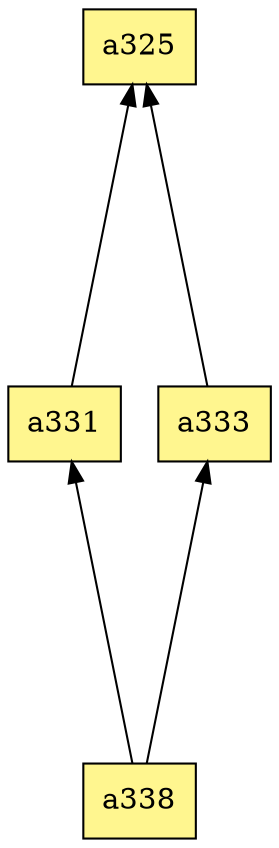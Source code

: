 digraph G {
rankdir=BT;ranksep="2.0";
"a331" [shape=record,fillcolor=khaki1,style=filled,label="{a331}"];
"a333" [shape=record,fillcolor=khaki1,style=filled,label="{a333}"];
"a325" [shape=record,fillcolor=khaki1,style=filled,label="{a325}"];
"a338" [shape=record,fillcolor=khaki1,style=filled,label="{a338}"];
"a331" -> "a325"
"a333" -> "a325"
"a338" -> "a331"
"a338" -> "a333"
}